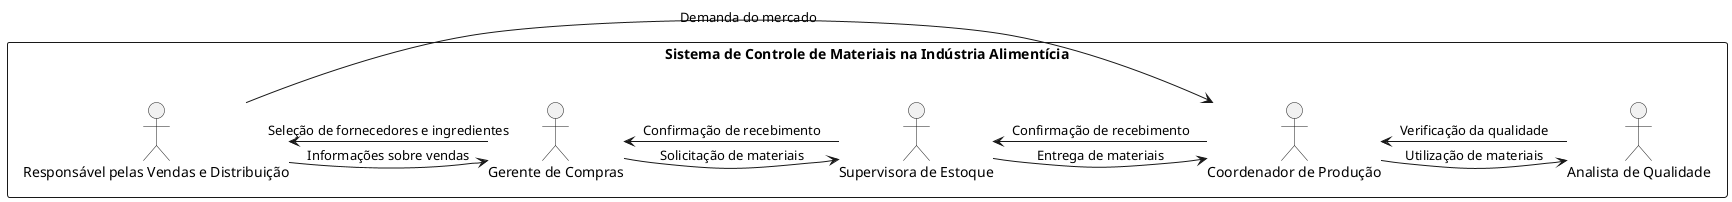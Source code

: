 @startuml


rectangle "Sistema de Controle de Materiais na Indústria Alimentícia" {

actor João as "Gerente de Compras"
actor Maria as "Supervisora de Estoque"
actor Pedro as "Coordenador de Produção"
actor Ana as "Analista de Qualidade"
actor Carlos as "Responsável pelas Vendas e Distribuição"

João -> Maria : Solicitação de materiais
Maria -> João : Confirmação de recebimento
Maria -> Pedro : Entrega de materiais
Pedro -> Maria : Confirmação de recebimento
Pedro -> Ana : Utilização de materiais
Ana -> Pedro : Verificação da qualidade
Carlos -> Pedro : Demanda do mercado
João -> Carlos : Seleção de fornecedores e ingredientes
Carlos -> João : Informações sobre vendas

}

@enduml

